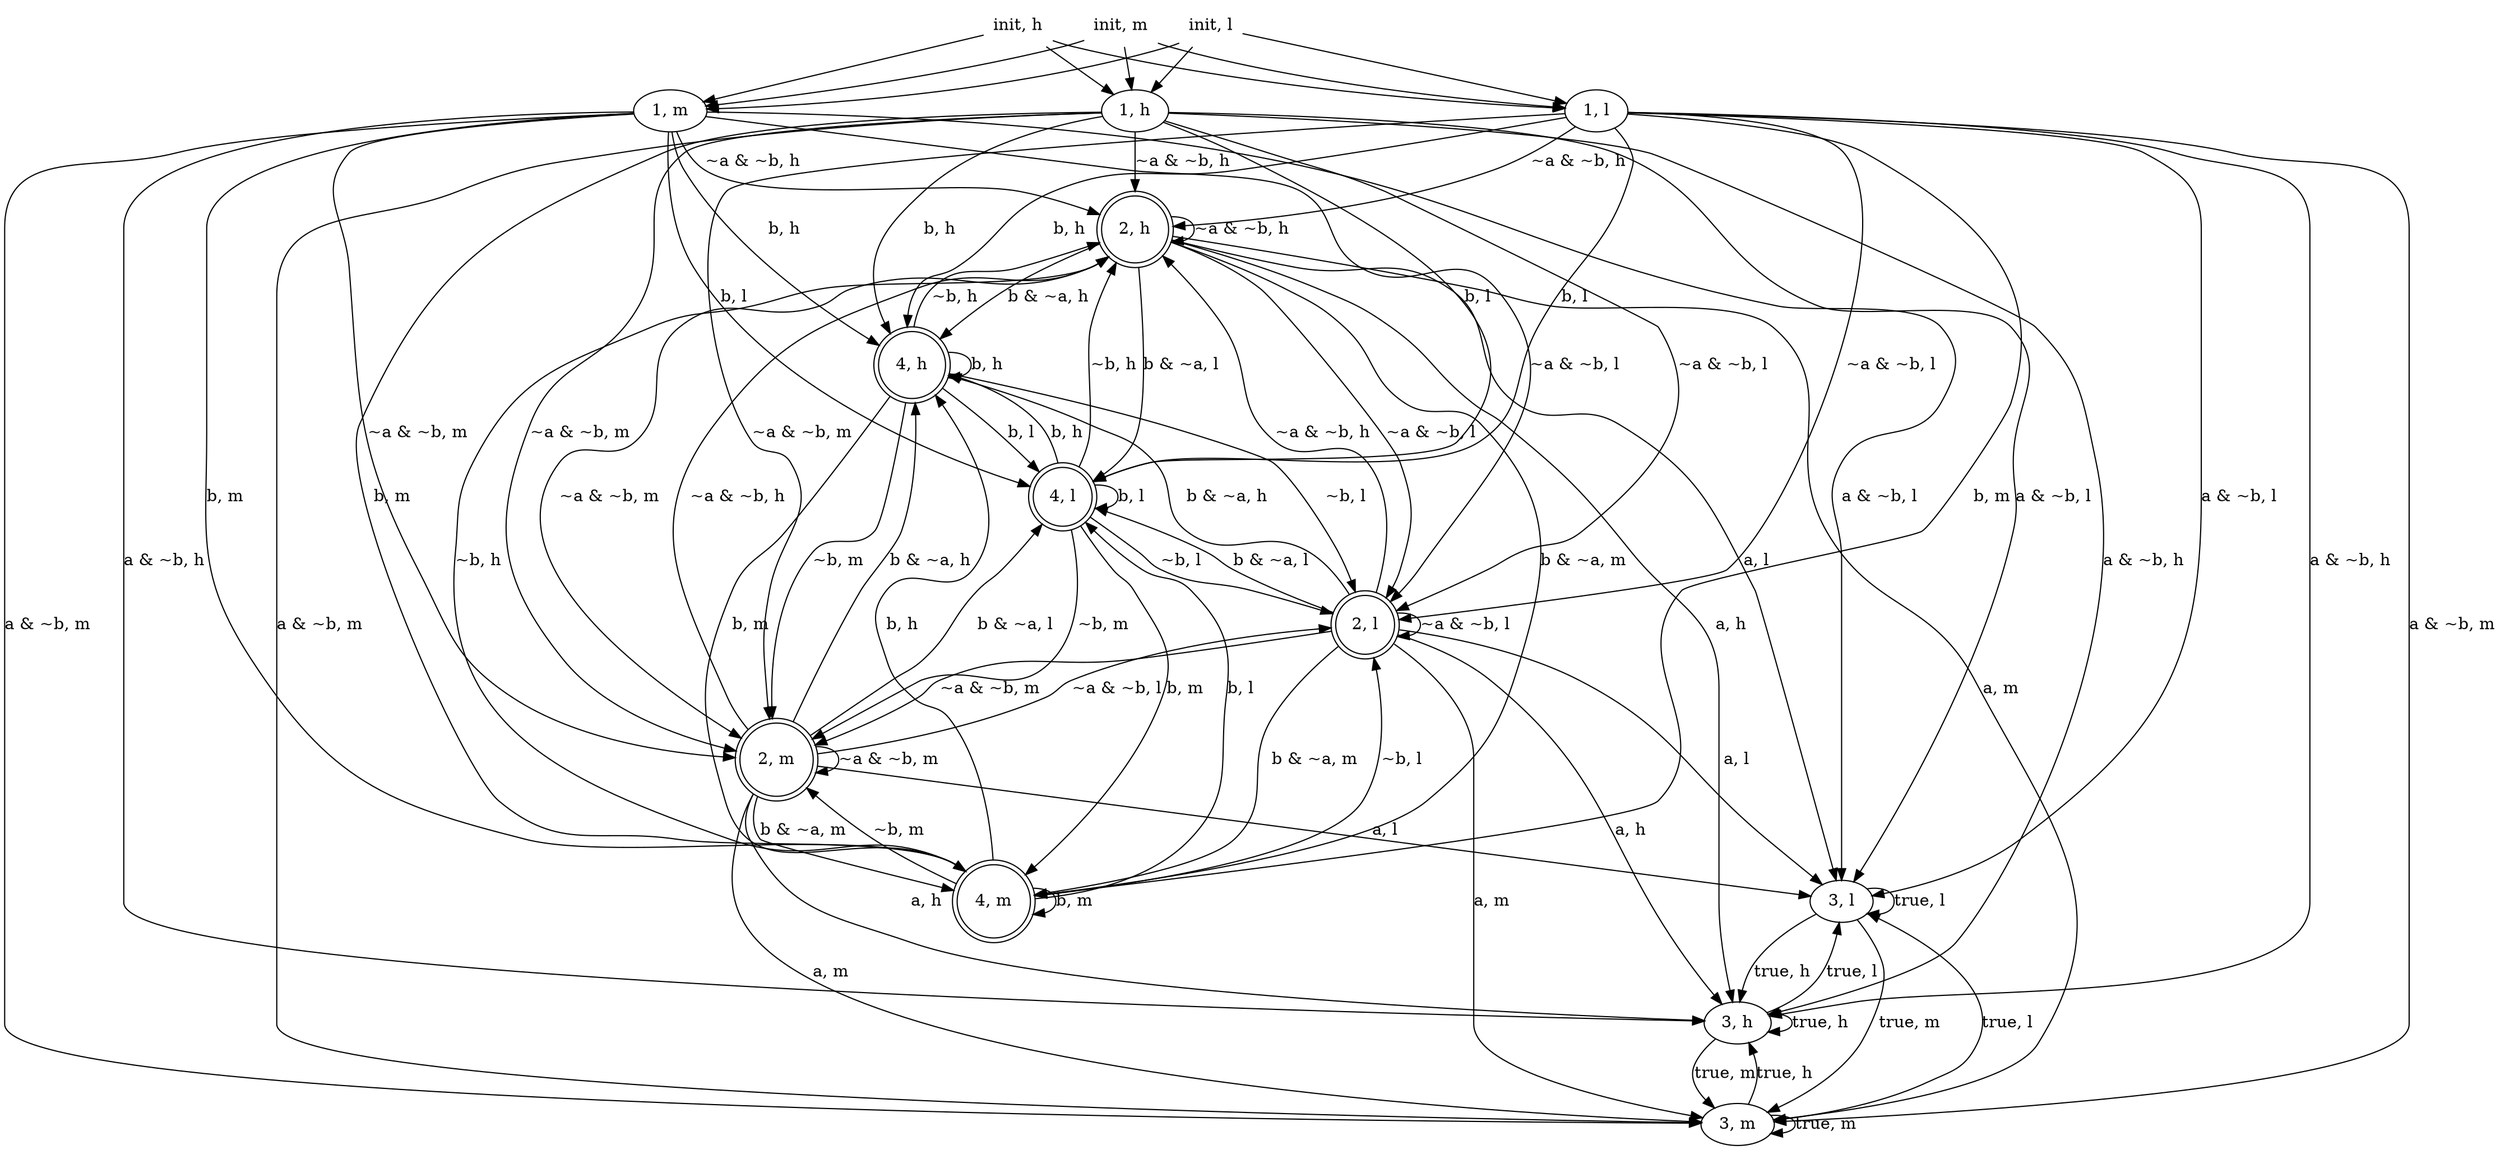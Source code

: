 digraph "" {
	"2, h"	[shape=doublecircle];
	"2, h" -> "2, h"	[key=0,
		label="~a & ~b, h"];
	"4, h"	[shape=doublecircle];
	"2, h" -> "4, h"	[key=0,
		label="b & ~a, h"];
	"2, h" -> "3, h"	[key=0,
		label="a, h"];
	"2, m"	[shape=doublecircle];
	"2, h" -> "2, m"	[key=0,
		label="~a & ~b, m"];
	"4, m"	[shape=doublecircle];
	"2, h" -> "4, m"	[key=0,
		label="b & ~a, m"];
	"2, h" -> "3, m"	[key=0,
		label="a, m"];
	"2, l"	[shape=doublecircle];
	"2, h" -> "2, l"	[key=0,
		label="~a & ~b, l"];
	"4, l"	[shape=doublecircle];
	"2, h" -> "4, l"	[key=0,
		label="b & ~a, l"];
	"2, h" -> "3, l"	[key=0,
		label="a, l"];
	"4, h" -> "2, h"	[key=0,
		label="~b, h"];
	"4, h" -> "4, h"	[key=0,
		label="b, h"];
	"4, h" -> "2, m"	[key=0,
		label="~b, m"];
	"4, h" -> "4, m"	[key=0,
		label="b, m"];
	"4, h" -> "2, l"	[key=0,
		label="~b, l"];
	"4, h" -> "4, l"	[key=0,
		label="b, l"];
	"1, h" -> "2, h"	[key=0,
		label="~a & ~b, h"];
	"1, h" -> "4, h"	[key=0,
		label="b, h"];
	"1, h" -> "3, h"	[key=0,
		label="a & ~b, h"];
	"1, h" -> "2, m"	[key=0,
		label="~a & ~b, m"];
	"1, h" -> "4, m"	[key=0,
		label="b, m"];
	"1, h" -> "3, m"	[key=0,
		label="a & ~b, m"];
	"1, h" -> "2, l"	[key=0,
		label="~a & ~b, l"];
	"1, h" -> "4, l"	[key=0,
		label="b, l"];
	"1, h" -> "3, l"	[key=0,
		label="a & ~b, l"];
	"init, h"	[shape=plaintext];
	"init, h" -> "1, h"	[key=0];
	"init, h" -> "1, m"	[key=0];
	"init, h" -> "1, l"	[key=0];
	"3, h" -> "3, h"	[key=0,
		label="true, h"];
	"3, h" -> "3, m"	[key=0,
		label="true, m"];
	"3, h" -> "3, l"	[key=0,
		label="true, l"];
	"2, m" -> "2, h"	[key=0,
		label="~a & ~b, h"];
	"2, m" -> "4, h"	[key=0,
		label="b & ~a, h"];
	"2, m" -> "3, h"	[key=0,
		label="a, h"];
	"2, m" -> "2, m"	[key=0,
		label="~a & ~b, m"];
	"2, m" -> "4, m"	[key=0,
		label="b & ~a, m"];
	"2, m" -> "3, m"	[key=0,
		label="a, m"];
	"2, m" -> "2, l"	[key=0,
		label="~a & ~b, l"];
	"2, m" -> "4, l"	[key=0,
		label="b & ~a, l"];
	"2, m" -> "3, l"	[key=0,
		label="a, l"];
	"4, m" -> "2, h"	[key=0,
		label="~b, h"];
	"4, m" -> "4, h"	[key=0,
		label="b, h"];
	"4, m" -> "2, m"	[key=0,
		label="~b, m"];
	"4, m" -> "4, m"	[key=0,
		label="b, m"];
	"4, m" -> "2, l"	[key=0,
		label="~b, l"];
	"4, m" -> "4, l"	[key=0,
		label="b, l"];
	"1, m" -> "2, h"	[key=0,
		label="~a & ~b, h"];
	"1, m" -> "4, h"	[key=0,
		label="b, h"];
	"1, m" -> "3, h"	[key=0,
		label="a & ~b, h"];
	"1, m" -> "2, m"	[key=0,
		label="~a & ~b, m"];
	"1, m" -> "4, m"	[key=0,
		label="b, m"];
	"1, m" -> "3, m"	[key=0,
		label="a & ~b, m"];
	"1, m" -> "2, l"	[key=0,
		label="~a & ~b, l"];
	"1, m" -> "4, l"	[key=0,
		label="b, l"];
	"1, m" -> "3, l"	[key=0,
		label="a & ~b, l"];
	"init, m"	[shape=plaintext];
	"init, m" -> "1, h"	[key=0];
	"init, m" -> "1, m"	[key=0];
	"init, m" -> "1, l"	[key=0];
	"3, m" -> "3, h"	[key=0,
		label="true, h"];
	"3, m" -> "3, m"	[key=0,
		label="true, m"];
	"3, m" -> "3, l"	[key=0,
		label="true, l"];
	"2, l" -> "2, h"	[key=0,
		label="~a & ~b, h"];
	"2, l" -> "4, h"	[key=0,
		label="b & ~a, h"];
	"2, l" -> "3, h"	[key=0,
		label="a, h"];
	"2, l" -> "2, m"	[key=0,
		label="~a & ~b, m"];
	"2, l" -> "4, m"	[key=0,
		label="b & ~a, m"];
	"2, l" -> "3, m"	[key=0,
		label="a, m"];
	"2, l" -> "2, l"	[key=0,
		label="~a & ~b, l"];
	"2, l" -> "4, l"	[key=0,
		label="b & ~a, l"];
	"2, l" -> "3, l"	[key=0,
		label="a, l"];
	"4, l" -> "2, h"	[key=0,
		label="~b, h"];
	"4, l" -> "4, h"	[key=0,
		label="b, h"];
	"4, l" -> "2, m"	[key=0,
		label="~b, m"];
	"4, l" -> "4, m"	[key=0,
		label="b, m"];
	"4, l" -> "2, l"	[key=0,
		label="~b, l"];
	"4, l" -> "4, l"	[key=0,
		label="b, l"];
	"1, l" -> "2, h"	[key=0,
		label="~a & ~b, h"];
	"1, l" -> "4, h"	[key=0,
		label="b, h"];
	"1, l" -> "3, h"	[key=0,
		label="a & ~b, h"];
	"1, l" -> "2, m"	[key=0,
		label="~a & ~b, m"];
	"1, l" -> "4, m"	[key=0,
		label="b, m"];
	"1, l" -> "3, m"	[key=0,
		label="a & ~b, m"];
	"1, l" -> "2, l"	[key=0,
		label="~a & ~b, l"];
	"1, l" -> "4, l"	[key=0,
		label="b, l"];
	"1, l" -> "3, l"	[key=0,
		label="a & ~b, l"];
	"init, l"	[shape=plaintext];
	"init, l" -> "1, h"	[key=0];
	"init, l" -> "1, m"	[key=0];
	"init, l" -> "1, l"	[key=0];
	"3, l" -> "3, h"	[key=0,
		label="true, h"];
	"3, l" -> "3, m"	[key=0,
		label="true, m"];
	"3, l" -> "3, l"	[key=0,
		label="true, l"];
}
